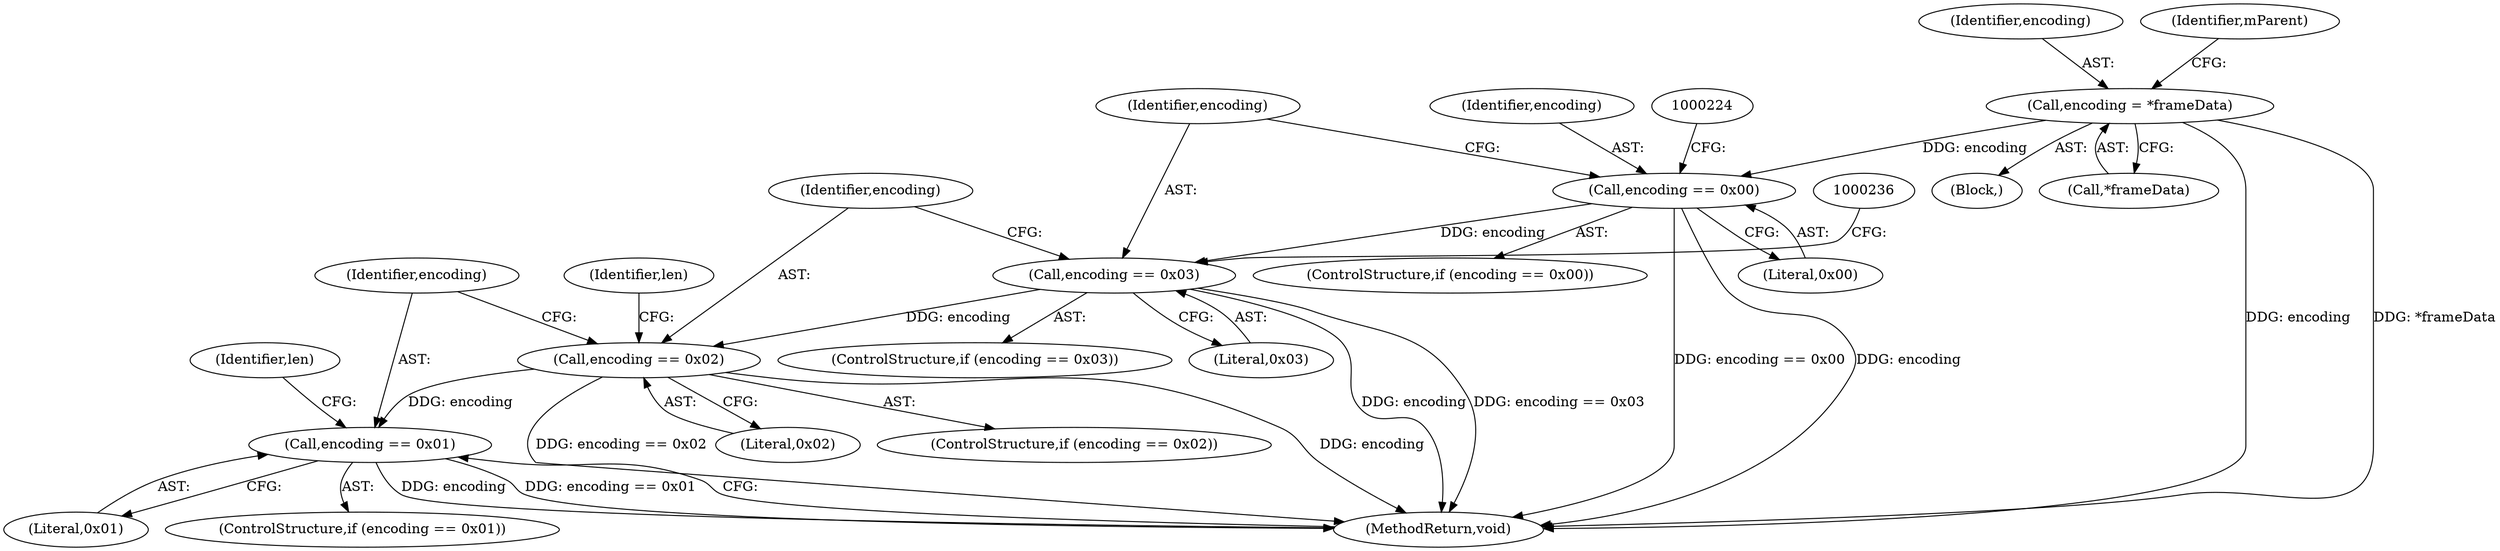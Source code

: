 digraph "0_Android_6d0249be2275fd4086783f259f4e2c54722a7c55_0@pointer" {
"1000117" [label="(Call,encoding = *frameData)"];
"1000217" [label="(Call,encoding == 0x00)"];
"1000230" [label="(Call,encoding == 0x03)"];
"1000243" [label="(Call,encoding == 0x02)"];
"1000303" [label="(Call,encoding == 0x01)"];
"1000117" [label="(Call,encoding = *frameData)"];
"1000249" [label="(Identifier,len)"];
"1000230" [label="(Call,encoding == 0x03)"];
"1000118" [label="(Identifier,encoding)"];
"1000305" [label="(Literal,0x01)"];
"1000217" [label="(Call,encoding == 0x00)"];
"1000303" [label="(Call,encoding == 0x01)"];
"1000119" [label="(Call,*frameData)"];
"1000309" [label="(Identifier,len)"];
"1000216" [label="(ControlStructure,if (encoding == 0x00))"];
"1000231" [label="(Identifier,encoding)"];
"1000244" [label="(Identifier,encoding)"];
"1000103" [label="(Block,)"];
"1000245" [label="(Literal,0x02)"];
"1000243" [label="(Call,encoding == 0x02)"];
"1000436" [label="(MethodReturn,void)"];
"1000125" [label="(Identifier,mParent)"];
"1000229" [label="(ControlStructure,if (encoding == 0x03))"];
"1000304" [label="(Identifier,encoding)"];
"1000302" [label="(ControlStructure,if (encoding == 0x01))"];
"1000242" [label="(ControlStructure,if (encoding == 0x02))"];
"1000232" [label="(Literal,0x03)"];
"1000219" [label="(Literal,0x00)"];
"1000218" [label="(Identifier,encoding)"];
"1000117" -> "1000103"  [label="AST: "];
"1000117" -> "1000119"  [label="CFG: "];
"1000118" -> "1000117"  [label="AST: "];
"1000119" -> "1000117"  [label="AST: "];
"1000125" -> "1000117"  [label="CFG: "];
"1000117" -> "1000436"  [label="DDG: encoding"];
"1000117" -> "1000436"  [label="DDG: *frameData"];
"1000117" -> "1000217"  [label="DDG: encoding"];
"1000217" -> "1000216"  [label="AST: "];
"1000217" -> "1000219"  [label="CFG: "];
"1000218" -> "1000217"  [label="AST: "];
"1000219" -> "1000217"  [label="AST: "];
"1000224" -> "1000217"  [label="CFG: "];
"1000231" -> "1000217"  [label="CFG: "];
"1000217" -> "1000436"  [label="DDG: encoding == 0x00"];
"1000217" -> "1000436"  [label="DDG: encoding"];
"1000217" -> "1000230"  [label="DDG: encoding"];
"1000230" -> "1000229"  [label="AST: "];
"1000230" -> "1000232"  [label="CFG: "];
"1000231" -> "1000230"  [label="AST: "];
"1000232" -> "1000230"  [label="AST: "];
"1000236" -> "1000230"  [label="CFG: "];
"1000244" -> "1000230"  [label="CFG: "];
"1000230" -> "1000436"  [label="DDG: encoding"];
"1000230" -> "1000436"  [label="DDG: encoding == 0x03"];
"1000230" -> "1000243"  [label="DDG: encoding"];
"1000243" -> "1000242"  [label="AST: "];
"1000243" -> "1000245"  [label="CFG: "];
"1000244" -> "1000243"  [label="AST: "];
"1000245" -> "1000243"  [label="AST: "];
"1000249" -> "1000243"  [label="CFG: "];
"1000304" -> "1000243"  [label="CFG: "];
"1000243" -> "1000436"  [label="DDG: encoding"];
"1000243" -> "1000436"  [label="DDG: encoding == 0x02"];
"1000243" -> "1000303"  [label="DDG: encoding"];
"1000303" -> "1000302"  [label="AST: "];
"1000303" -> "1000305"  [label="CFG: "];
"1000304" -> "1000303"  [label="AST: "];
"1000305" -> "1000303"  [label="AST: "];
"1000309" -> "1000303"  [label="CFG: "];
"1000436" -> "1000303"  [label="CFG: "];
"1000303" -> "1000436"  [label="DDG: encoding"];
"1000303" -> "1000436"  [label="DDG: encoding == 0x01"];
}
